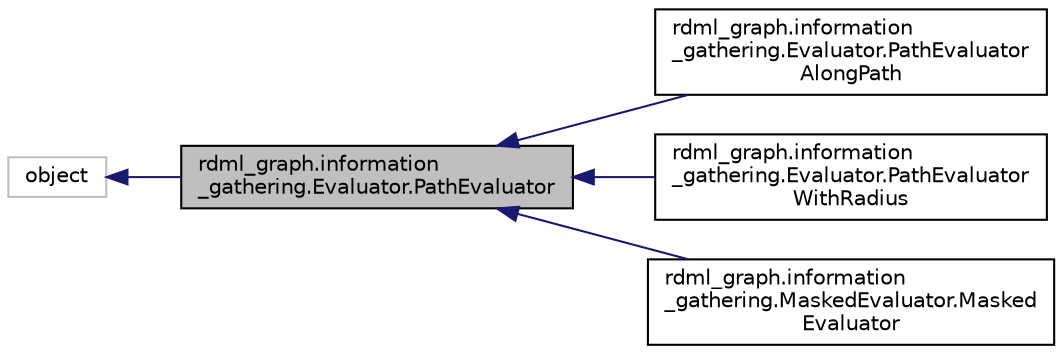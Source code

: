 digraph "rdml_graph.information_gathering.Evaluator.PathEvaluator"
{
 // LATEX_PDF_SIZE
  edge [fontname="Helvetica",fontsize="10",labelfontname="Helvetica",labelfontsize="10"];
  node [fontname="Helvetica",fontsize="10",shape=record];
  rankdir="LR";
  Node1 [label="rdml_graph.information\l_gathering.Evaluator.PathEvaluator",height=0.2,width=0.4,color="black", fillcolor="grey75", style="filled", fontcolor="black",tooltip=" "];
  Node2 -> Node1 [dir="back",color="midnightblue",fontsize="10",style="solid",fontname="Helvetica"];
  Node2 [label="object",height=0.2,width=0.4,color="grey75", fillcolor="white", style="filled",tooltip=" "];
  Node1 -> Node3 [dir="back",color="midnightblue",fontsize="10",style="solid",fontname="Helvetica"];
  Node3 [label="rdml_graph.information\l_gathering.Evaluator.PathEvaluator\lAlongPath",height=0.2,width=0.4,color="black", fillcolor="white", style="filled",URL="$classrdml__graph_1_1information__gathering_1_1Evaluator_1_1PathEvaluatorAlongPath.html",tooltip=" "];
  Node1 -> Node4 [dir="back",color="midnightblue",fontsize="10",style="solid",fontname="Helvetica"];
  Node4 [label="rdml_graph.information\l_gathering.Evaluator.PathEvaluator\lWithRadius",height=0.2,width=0.4,color="black", fillcolor="white", style="filled",URL="$classrdml__graph_1_1information__gathering_1_1Evaluator_1_1PathEvaluatorWithRadius.html",tooltip=" "];
  Node1 -> Node5 [dir="back",color="midnightblue",fontsize="10",style="solid",fontname="Helvetica"];
  Node5 [label="rdml_graph.information\l_gathering.MaskedEvaluator.Masked\lEvaluator",height=0.2,width=0.4,color="black", fillcolor="white", style="filled",URL="$classrdml__graph_1_1information__gathering_1_1MaskedEvaluator_1_1MaskedEvaluator.html",tooltip=" "];
}
